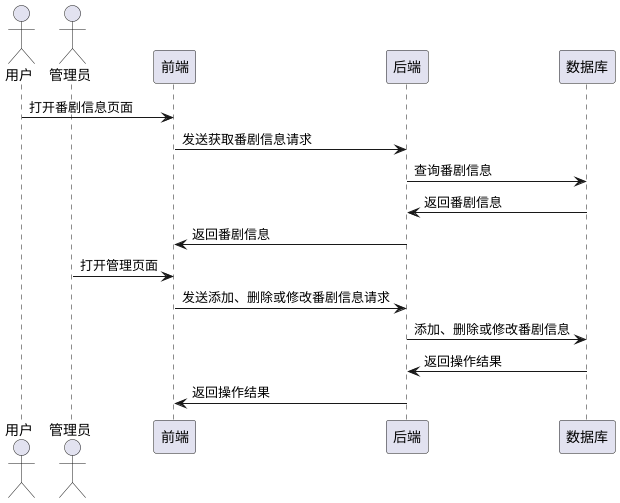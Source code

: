 @startuml

actor 用户
actor 管理员
participant 前端
participant 后端
participant 数据库

用户 -> 前端: 打开番剧信息页面
前端 -> 后端: 发送获取番剧信息请求
后端 -> 数据库: 查询番剧信息
数据库 -> 后端: 返回番剧信息
后端 -> 前端: 返回番剧信息

管理员 -> 前端: 打开管理页面
前端 -> 后端: 发送添加、删除或修改番剧信息请求
后端 -> 数据库: 添加、删除或修改番剧信息
数据库 -> 后端: 返回操作结果
后端 -> 前端: 返回操作结果

@enduml
